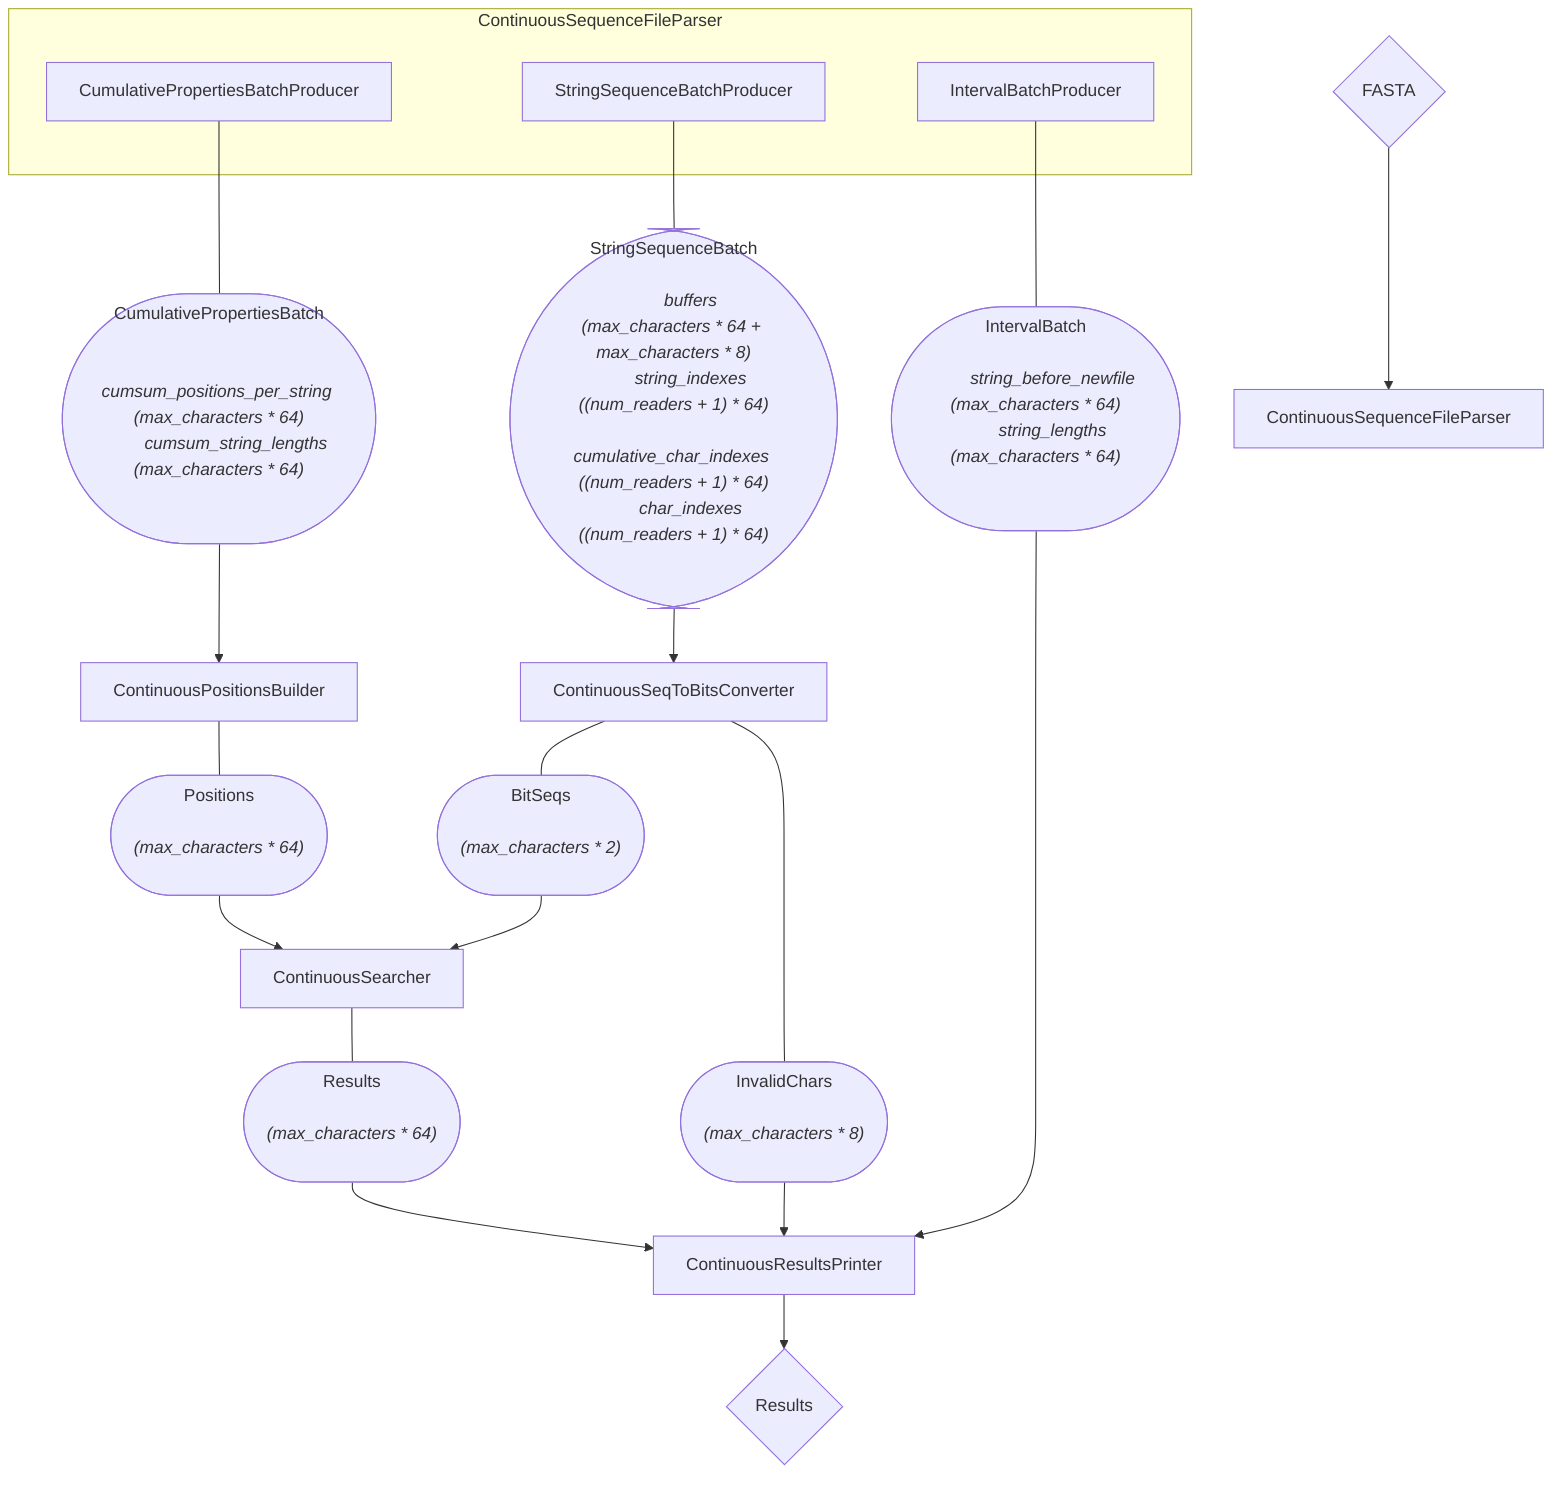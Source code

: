 flowchart TD
    StringSequenceBatch(["
        StringSequenceBatch
        <i>
        buffers (max_characters * 64 + max_characters * 8)
        string_indexes ((num_readers + 1) * 64)
        cumulative_char_indexes ((num_readers + 1) * 64)
        char_indexes ((num_readers + 1) * 64)

        </i>
    "])
    CumulativePropertiesBatch(["
        CumulativePropertiesBatch
        <i>
        cumsum_positions_per_string (max_characters * 64)
        cumsum_string_lengths (max_characters * 64)

        </i>
    "])
    IntervalBatch(["
        IntervalBatch
        <i>
        string_before_newfile (max_characters * 64)
        string_lengths (max_characters * 64)

        </i>
    "])
    Positions(["
        Positions
        <i>
        (max_characters * 64)

        </i>
    "])
    BitSeqs(["
        BitSeqs
        <i>
        (max_characters * 2)

        </i>
    "])
    Results(["
        Results
        <i>
        (max_characters * 64)

        </i>
    "])
    InvalidChars(["
        InvalidChars
        <i>
        (max_characters * 8)

        </i>
    "])

    FASTA{FASTA}-->ContinuousSequenceFileParser
    subgraph ContinuousSequenceFileParser\n
        StringSequenceBatchProducer
        CumulativePropertiesBatchProducer
        IntervalBatchProducer
    end
    StringSequenceBatchProducer --- StringSequenceBatch
    CumulativePropertiesBatchProducer --- CumulativePropertiesBatch
    IntervalBatchProducer --- IntervalBatch
    ContinuousPositionsBuilder --- Positions
    ContinuousSeqToBitsConverter --- BitSeqs
    ContinuousSeqToBitsConverter --- InvalidChars
    ContinuousSearcher --- Results

    StringSequenceBatch-->ContinuousSeqToBitsConverter
    CumulativePropertiesBatch-->ContinuousPositionsBuilder
    Positions --> ContinuousSearcher
    BitSeqs --> ContinuousSearcher
    Results --> ContinuousResultsPrinter
    InvalidChars --> ContinuousResultsPrinter
    IntervalBatch --> ContinuousResultsPrinter

    ContinuousResultsPrinter--> ResultFiles{Results}